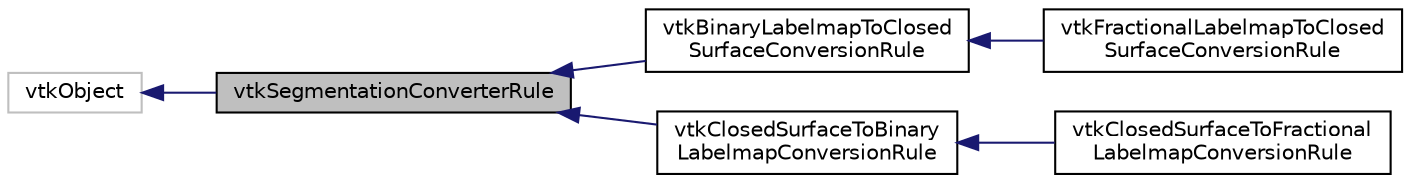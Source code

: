 digraph "vtkSegmentationConverterRule"
{
  bgcolor="transparent";
  edge [fontname="Helvetica",fontsize="10",labelfontname="Helvetica",labelfontsize="10"];
  node [fontname="Helvetica",fontsize="10",shape=record];
  rankdir="LR";
  Node0 [label="vtkSegmentationConverterRule",height=0.2,width=0.4,color="black", fillcolor="grey75", style="filled", fontcolor="black"];
  Node1 -> Node0 [dir="back",color="midnightblue",fontsize="10",style="solid",fontname="Helvetica"];
  Node1 [label="vtkObject",height=0.2,width=0.4,color="grey75"];
  Node0 -> Node2 [dir="back",color="midnightblue",fontsize="10",style="solid",fontname="Helvetica"];
  Node2 [label="vtkBinaryLabelmapToClosed\lSurfaceConversionRule",height=0.2,width=0.4,color="black",URL="$classvtkBinaryLabelmapToClosedSurfaceConversionRule.html",tooltip="Convert binary labelmap representation (vtkOrientedImageData type) to closed surface representation (..."];
  Node2 -> Node3 [dir="back",color="midnightblue",fontsize="10",style="solid",fontname="Helvetica"];
  Node3 [label="vtkFractionalLabelmapToClosed\lSurfaceConversionRule",height=0.2,width=0.4,color="black",URL="$classvtkFractionalLabelmapToClosedSurfaceConversionRule.html",tooltip="Convert Fractional labelmap representation (vtkOrientedImageData type) to closed surface representati..."];
  Node0 -> Node4 [dir="back",color="midnightblue",fontsize="10",style="solid",fontname="Helvetica"];
  Node4 [label="vtkClosedSurfaceToBinary\lLabelmapConversionRule",height=0.2,width=0.4,color="black",URL="$classvtkClosedSurfaceToBinaryLabelmapConversionRule.html",tooltip="Convert closed surface representation (vtkPolyData type) to binary labelmap representation (vtkOrient..."];
  Node4 -> Node5 [dir="back",color="midnightblue",fontsize="10",style="solid",fontname="Helvetica"];
  Node5 [label="vtkClosedSurfaceToFractional\lLabelmapConversionRule",height=0.2,width=0.4,color="black",URL="$classvtkClosedSurfaceToFractionalLabelmapConversionRule.html",tooltip="Convert closed surface representation (vtkPolyData type) to fractional labelmap representation (vtkOr..."];
}
